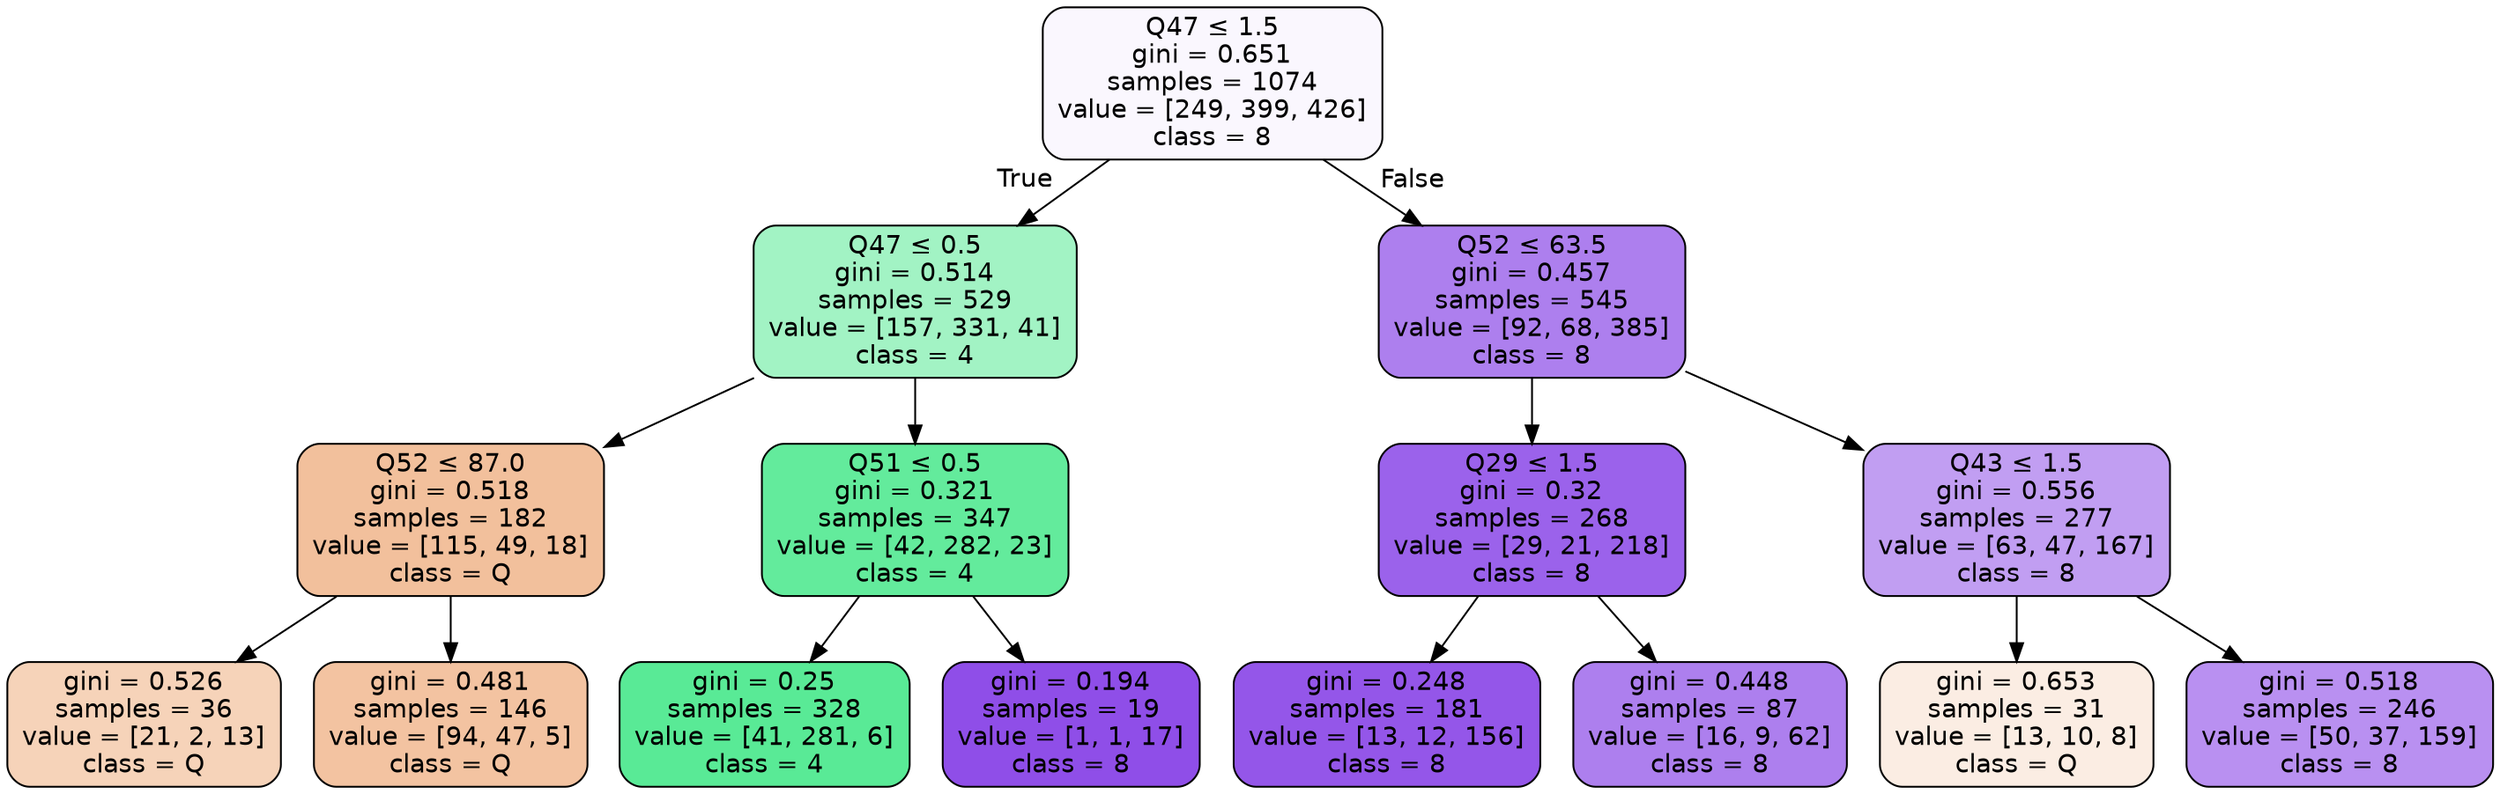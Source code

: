 digraph Tree {
node [shape=box, style="filled, rounded", color="black", fontname=helvetica] ;
edge [fontname=helvetica] ;
0 [label=<Q47 &le; 1.5<br/>gini = 0.651<br/>samples = 1074<br/>value = [249, 399, 426]<br/>class = 8>, fillcolor="#8139e50a"] ;
1 [label=<Q47 &le; 0.5<br/>gini = 0.514<br/>samples = 529<br/>value = [157, 331, 41]<br/>class = 4>, fillcolor="#39e58177"] ;
0 -> 1 [labeldistance=2.5, labelangle=45, headlabel="True"] ;
2 [label=<Q52 &le; 87.0<br/>gini = 0.518<br/>samples = 182<br/>value = [115, 49, 18]<br/>class = Q>, fillcolor="#e581397f"] ;
1 -> 2 ;
3 [label=<gini = 0.526<br/>samples = 36<br/>value = [21, 2, 13]<br/>class = Q>, fillcolor="#e5813959"] ;
2 -> 3 ;
4 [label=<gini = 0.481<br/>samples = 146<br/>value = [94, 47, 5]<br/>class = Q>, fillcolor="#e5813979"] ;
2 -> 4 ;
5 [label=<Q51 &le; 0.5<br/>gini = 0.321<br/>samples = 347<br/>value = [42, 282, 23]<br/>class = 4>, fillcolor="#39e581c9"] ;
1 -> 5 ;
6 [label=<gini = 0.25<br/>samples = 328<br/>value = [41, 281, 6]<br/>class = 4>, fillcolor="#39e581d5"] ;
5 -> 6 ;
7 [label=<gini = 0.194<br/>samples = 19<br/>value = [1, 1, 17]<br/>class = 8>, fillcolor="#8139e5e3"] ;
5 -> 7 ;
8 [label=<Q52 &le; 63.5<br/>gini = 0.457<br/>samples = 545<br/>value = [92, 68, 385]<br/>class = 8>, fillcolor="#8139e5a5"] ;
0 -> 8 [labeldistance=2.5, labelangle=-45, headlabel="False"] ;
9 [label=<Q29 &le; 1.5<br/>gini = 0.32<br/>samples = 268<br/>value = [29, 21, 218]<br/>class = 8>, fillcolor="#8139e5ca"] ;
8 -> 9 ;
10 [label=<gini = 0.248<br/>samples = 181<br/>value = [13, 12, 156]<br/>class = 8>, fillcolor="#8139e5d9"] ;
9 -> 10 ;
11 [label=<gini = 0.448<br/>samples = 87<br/>value = [16, 9, 62]<br/>class = 8>, fillcolor="#8139e5a5"] ;
9 -> 11 ;
12 [label=<Q43 &le; 1.5<br/>gini = 0.556<br/>samples = 277<br/>value = [63, 47, 167]<br/>class = 8>, fillcolor="#8139e57c"] ;
8 -> 12 ;
13 [label=<gini = 0.653<br/>samples = 31<br/>value = [13, 10, 8]<br/>class = Q>, fillcolor="#e5813924"] ;
12 -> 13 ;
14 [label=<gini = 0.518<br/>samples = 246<br/>value = [50, 37, 159]<br/>class = 8>, fillcolor="#8139e58e"] ;
12 -> 14 ;
}